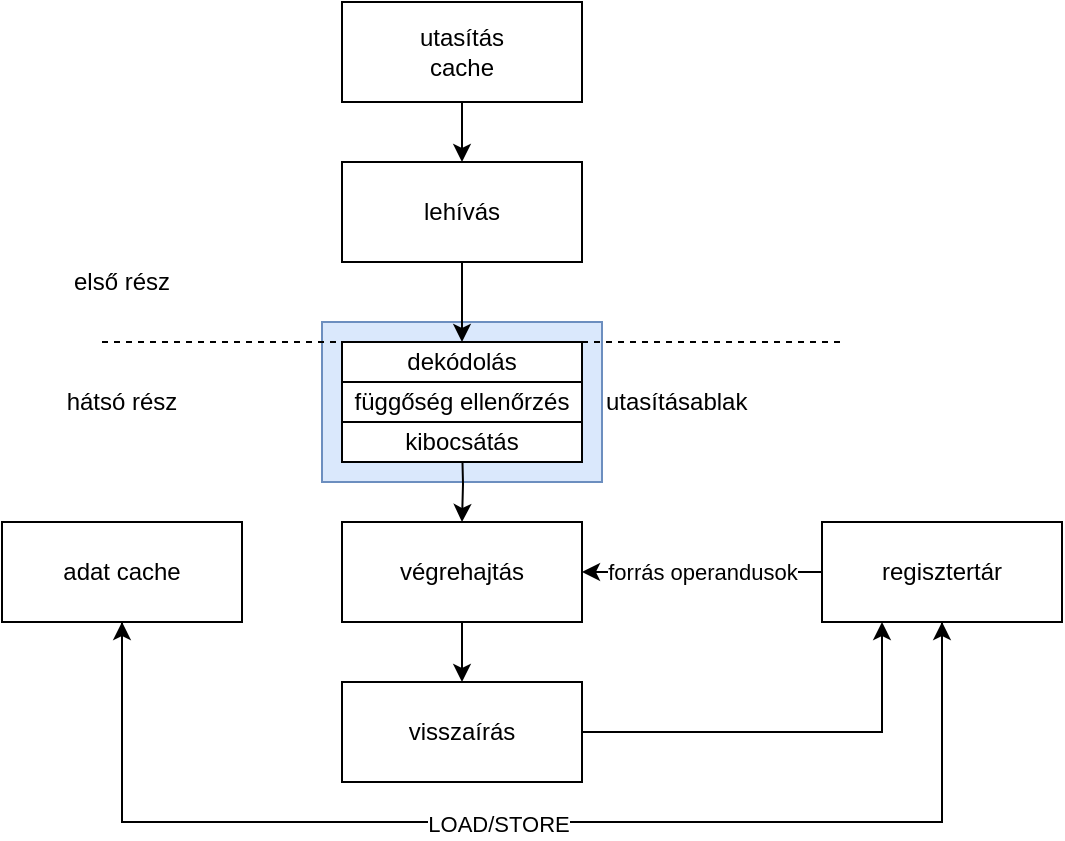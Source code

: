 <mxfile version="14.5.1" type="device"><diagram id="Mgr6_DK24B5CEGNNYcuW" name="Page-1"><mxGraphModel dx="1198" dy="623" grid="1" gridSize="10" guides="1" tooltips="1" connect="1" arrows="1" fold="1" page="1" pageScale="1" pageWidth="2336" pageHeight="1654" math="0" shadow="0"><root><mxCell id="0"/><mxCell id="1" parent="0"/><mxCell id="WxWG9urG6kbdLE2r3fwN-13" value="utasításablak" style="rounded=0;whiteSpace=wrap;html=1;fillColor=#dae8fc;strokeColor=#6c8ebf;labelPosition=right;verticalLabelPosition=middle;align=left;verticalAlign=middle;" vertex="1" parent="1"><mxGeometry x="270" y="270" width="140" height="80" as="geometry"/></mxCell><mxCell id="WxWG9urG6kbdLE2r3fwN-3" style="edgeStyle=orthogonalEdgeStyle;rounded=0;orthogonalLoop=1;jettySize=auto;html=1;entryX=0.5;entryY=0;entryDx=0;entryDy=0;" edge="1" parent="1" source="WxWG9urG6kbdLE2r3fwN-1" target="WxWG9urG6kbdLE2r3fwN-2"><mxGeometry relative="1" as="geometry"/></mxCell><mxCell id="WxWG9urG6kbdLE2r3fwN-1" value="lehívás" style="rounded=0;whiteSpace=wrap;html=1;" vertex="1" parent="1"><mxGeometry x="280" y="190" width="120" height="50" as="geometry"/></mxCell><mxCell id="WxWG9urG6kbdLE2r3fwN-2" value="dekódolás" style="rounded=0;whiteSpace=wrap;html=1;" vertex="1" parent="1"><mxGeometry x="280" y="280" width="120" height="20" as="geometry"/></mxCell><mxCell id="WxWG9urG6kbdLE2r3fwN-4" value="függőség ellenőrzés" style="rounded=0;whiteSpace=wrap;html=1;" vertex="1" parent="1"><mxGeometry x="280" y="300" width="120" height="20" as="geometry"/></mxCell><mxCell id="WxWG9urG6kbdLE2r3fwN-10" style="edgeStyle=orthogonalEdgeStyle;rounded=0;orthogonalLoop=1;jettySize=auto;html=1;exitX=0.5;exitY=1;exitDx=0;exitDy=0;entryX=0.5;entryY=0;entryDx=0;entryDy=0;" edge="1" parent="1" target="WxWG9urG6kbdLE2r3fwN-8"><mxGeometry relative="1" as="geometry"><mxPoint x="340" y="330" as="sourcePoint"/></mxGeometry></mxCell><mxCell id="WxWG9urG6kbdLE2r3fwN-5" value="kibocsátás" style="rounded=0;whiteSpace=wrap;html=1;" vertex="1" parent="1"><mxGeometry x="280" y="320" width="120" height="20" as="geometry"/></mxCell><mxCell id="WxWG9urG6kbdLE2r3fwN-18" style="edgeStyle=orthogonalEdgeStyle;rounded=0;orthogonalLoop=1;jettySize=auto;html=1;exitX=0.5;exitY=1;exitDx=0;exitDy=0;entryX=0.5;entryY=0;entryDx=0;entryDy=0;" edge="1" parent="1" source="WxWG9urG6kbdLE2r3fwN-8" target="WxWG9urG6kbdLE2r3fwN-17"><mxGeometry relative="1" as="geometry"/></mxCell><mxCell id="WxWG9urG6kbdLE2r3fwN-8" value="végrehajtás" style="rounded=0;whiteSpace=wrap;html=1;" vertex="1" parent="1"><mxGeometry x="280" y="370" width="120" height="50" as="geometry"/></mxCell><mxCell id="WxWG9urG6kbdLE2r3fwN-16" style="edgeStyle=orthogonalEdgeStyle;rounded=0;orthogonalLoop=1;jettySize=auto;html=1;exitX=0.5;exitY=1;exitDx=0;exitDy=0;entryX=0.5;entryY=1;entryDx=0;entryDy=0;" edge="1" parent="1" source="WxWG9urG6kbdLE2r3fwN-14" target="WxWG9urG6kbdLE2r3fwN-15"><mxGeometry relative="1" as="geometry"><Array as="points"><mxPoint x="170" y="520"/><mxPoint x="580" y="520"/></Array></mxGeometry></mxCell><mxCell id="WxWG9urG6kbdLE2r3fwN-14" value="adat cache" style="rounded=0;whiteSpace=wrap;html=1;" vertex="1" parent="1"><mxGeometry x="110" y="370" width="120" height="50" as="geometry"/></mxCell><mxCell id="WxWG9urG6kbdLE2r3fwN-19" value="forrás operandusok" style="edgeStyle=orthogonalEdgeStyle;rounded=0;orthogonalLoop=1;jettySize=auto;html=1;exitX=0;exitY=0.5;exitDx=0;exitDy=0;entryX=1;entryY=0.5;entryDx=0;entryDy=0;" edge="1" parent="1" source="WxWG9urG6kbdLE2r3fwN-15" target="WxWG9urG6kbdLE2r3fwN-8"><mxGeometry relative="1" as="geometry"/></mxCell><mxCell id="WxWG9urG6kbdLE2r3fwN-20" style="edgeStyle=orthogonalEdgeStyle;rounded=0;orthogonalLoop=1;jettySize=auto;html=1;exitX=0.5;exitY=1;exitDx=0;exitDy=0;entryX=0.5;entryY=1;entryDx=0;entryDy=0;" edge="1" parent="1" source="WxWG9urG6kbdLE2r3fwN-15" target="WxWG9urG6kbdLE2r3fwN-14"><mxGeometry relative="1" as="geometry"><Array as="points"><mxPoint x="580" y="520"/><mxPoint x="170" y="520"/></Array></mxGeometry></mxCell><mxCell id="WxWG9urG6kbdLE2r3fwN-22" value="LOAD/STORE" style="edgeLabel;html=1;align=center;verticalAlign=middle;resizable=0;points=[];" vertex="1" connectable="0" parent="WxWG9urG6kbdLE2r3fwN-20"><mxGeometry x="-0.127" y="1" relative="1" as="geometry"><mxPoint x="-56" as="offset"/></mxGeometry></mxCell><mxCell id="WxWG9urG6kbdLE2r3fwN-15" value="regisztertár" style="rounded=0;whiteSpace=wrap;html=1;" vertex="1" parent="1"><mxGeometry x="520" y="370" width="120" height="50" as="geometry"/></mxCell><mxCell id="WxWG9urG6kbdLE2r3fwN-21" style="edgeStyle=orthogonalEdgeStyle;rounded=0;orthogonalLoop=1;jettySize=auto;html=1;exitX=1;exitY=0.5;exitDx=0;exitDy=0;entryX=0.25;entryY=1;entryDx=0;entryDy=0;" edge="1" parent="1" source="WxWG9urG6kbdLE2r3fwN-17" target="WxWG9urG6kbdLE2r3fwN-15"><mxGeometry relative="1" as="geometry"/></mxCell><mxCell id="WxWG9urG6kbdLE2r3fwN-17" value="visszaírás" style="rounded=0;whiteSpace=wrap;html=1;" vertex="1" parent="1"><mxGeometry x="280" y="450" width="120" height="50" as="geometry"/></mxCell><mxCell id="WxWG9urG6kbdLE2r3fwN-25" style="edgeStyle=orthogonalEdgeStyle;rounded=0;orthogonalLoop=1;jettySize=auto;html=1;exitX=0.5;exitY=1;exitDx=0;exitDy=0;entryX=0.5;entryY=0;entryDx=0;entryDy=0;" edge="1" parent="1" source="WxWG9urG6kbdLE2r3fwN-24" target="WxWG9urG6kbdLE2r3fwN-1"><mxGeometry relative="1" as="geometry"/></mxCell><mxCell id="WxWG9urG6kbdLE2r3fwN-24" value="&lt;div&gt;utasítás&lt;/div&gt;&lt;div&gt;cache&lt;br&gt;&lt;/div&gt;" style="rounded=0;whiteSpace=wrap;html=1;" vertex="1" parent="1"><mxGeometry x="280" y="110" width="120" height="50" as="geometry"/></mxCell><mxCell id="WxWG9urG6kbdLE2r3fwN-26" value="" style="endArrow=none;dashed=1;html=1;" edge="1" parent="1"><mxGeometry width="50" height="50" relative="1" as="geometry"><mxPoint x="160" y="280" as="sourcePoint"/><mxPoint x="530" y="280" as="targetPoint"/></mxGeometry></mxCell><mxCell id="WxWG9urG6kbdLE2r3fwN-27" value="első rész" style="text;html=1;strokeColor=none;fillColor=none;align=center;verticalAlign=middle;whiteSpace=wrap;rounded=0;" vertex="1" parent="1"><mxGeometry x="135" y="240" width="70" height="20" as="geometry"/></mxCell><mxCell id="WxWG9urG6kbdLE2r3fwN-28" value="hátsó rész" style="text;html=1;strokeColor=none;fillColor=none;align=center;verticalAlign=middle;whiteSpace=wrap;rounded=0;" vertex="1" parent="1"><mxGeometry x="135" y="300" width="70" height="20" as="geometry"/></mxCell></root></mxGraphModel></diagram></mxfile>